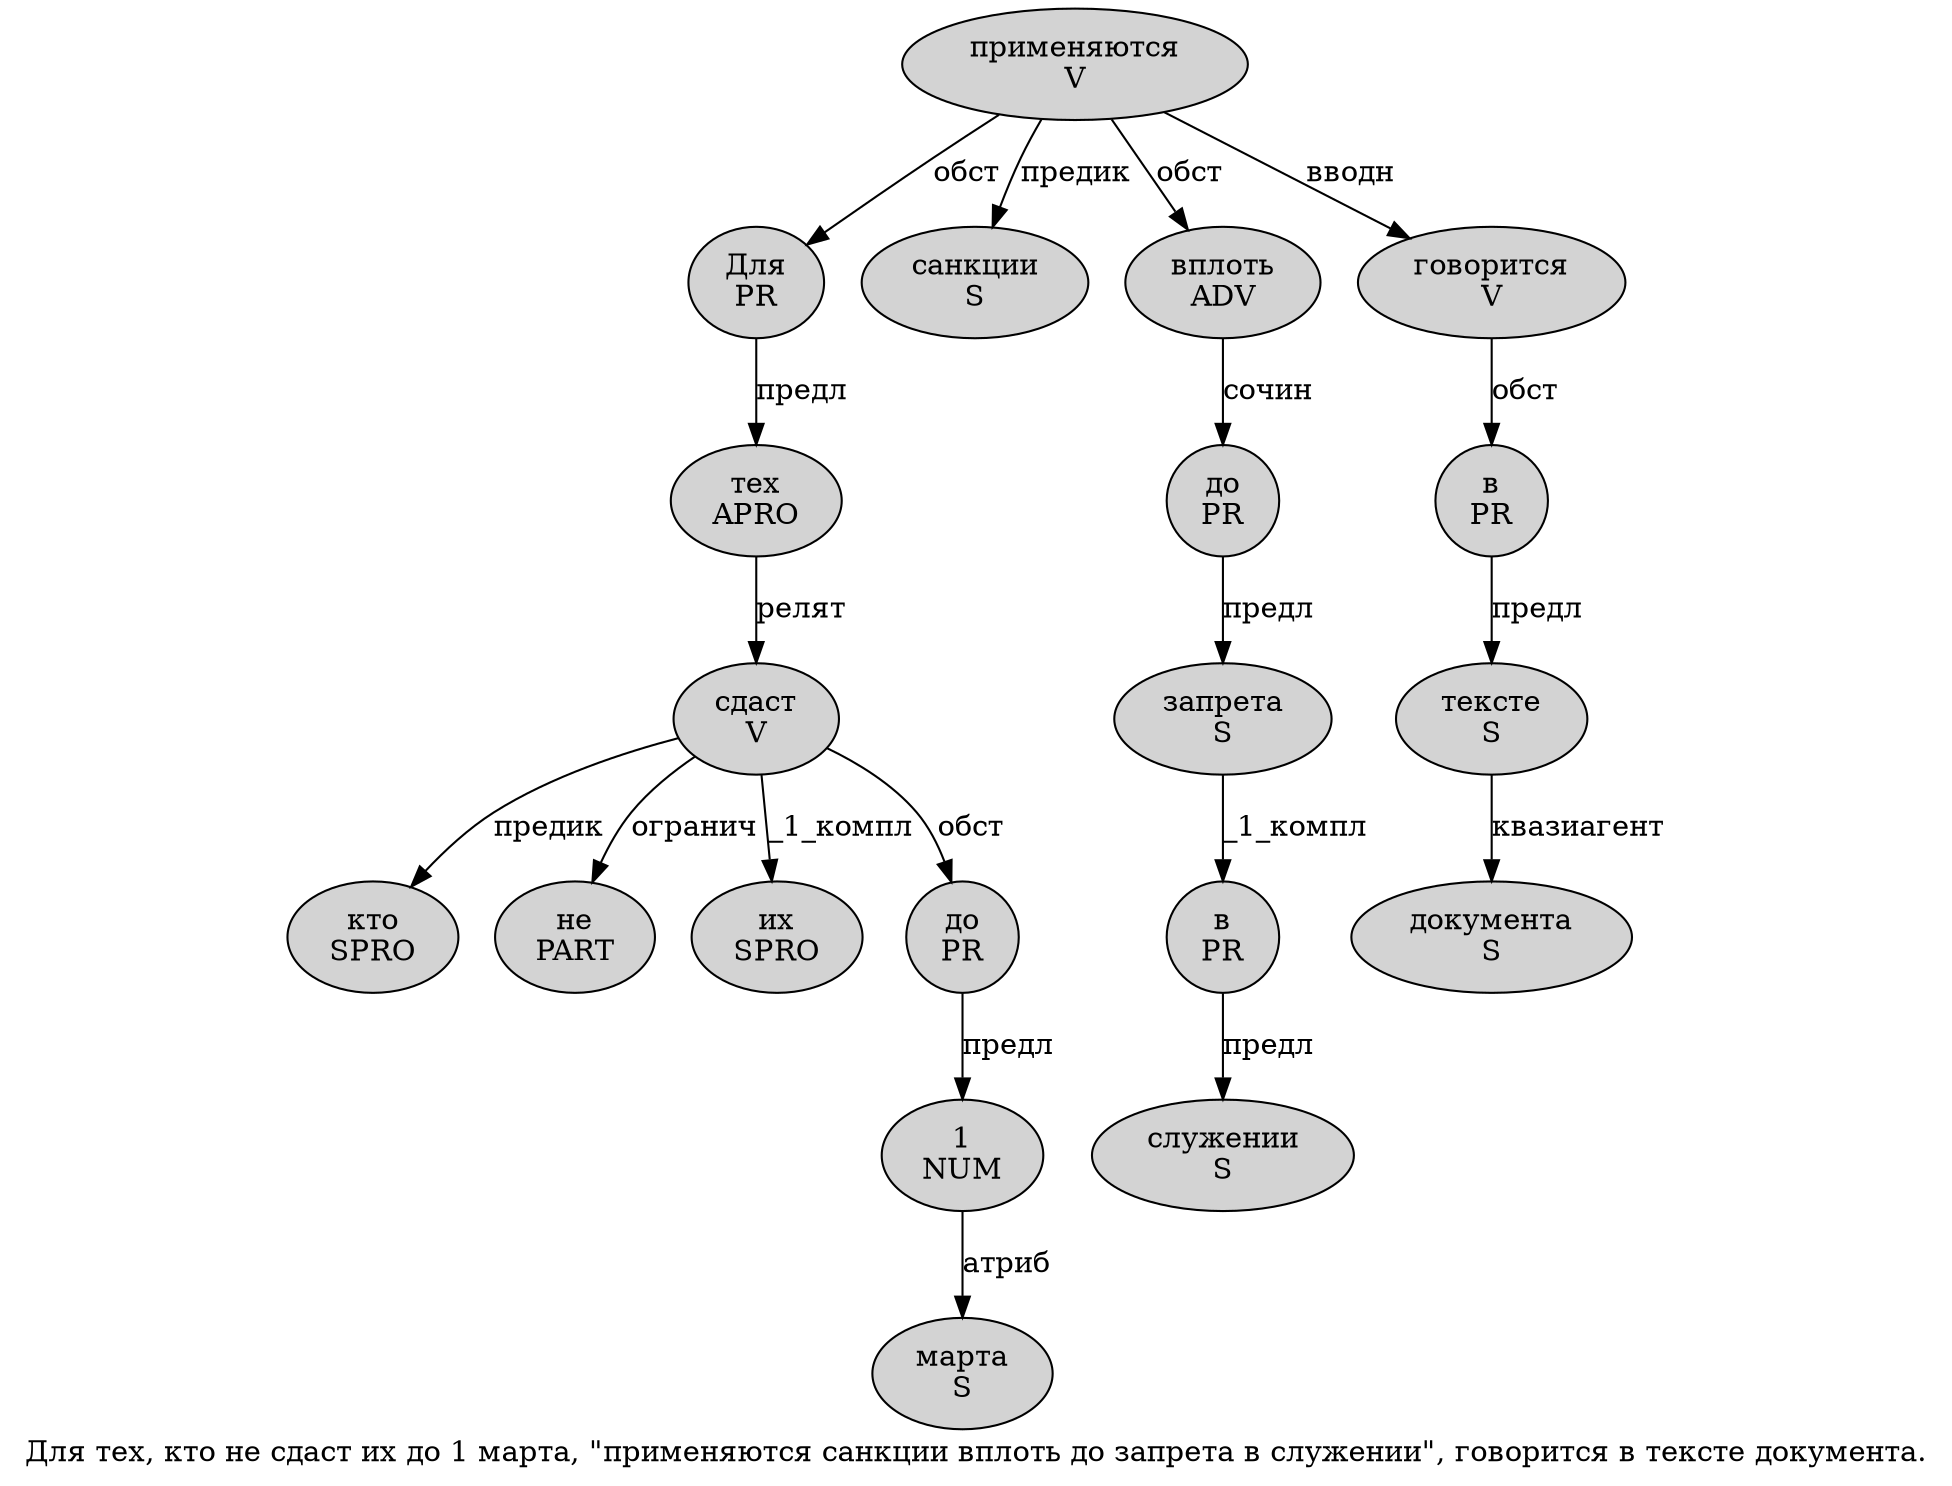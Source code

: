 digraph SENTENCE_1531 {
	graph [label="Для тех, кто не сдаст их до 1 марта, \"применяются санкции вплоть до запрета в служении\", говорится в тексте документа."]
	node [style=filled]
		0 [label="Для
PR" color="" fillcolor=lightgray penwidth=1 shape=ellipse]
		1 [label="тех
APRO" color="" fillcolor=lightgray penwidth=1 shape=ellipse]
		3 [label="кто
SPRO" color="" fillcolor=lightgray penwidth=1 shape=ellipse]
		4 [label="не
PART" color="" fillcolor=lightgray penwidth=1 shape=ellipse]
		5 [label="сдаст
V" color="" fillcolor=lightgray penwidth=1 shape=ellipse]
		6 [label="их
SPRO" color="" fillcolor=lightgray penwidth=1 shape=ellipse]
		7 [label="до
PR" color="" fillcolor=lightgray penwidth=1 shape=ellipse]
		8 [label="1
NUM" color="" fillcolor=lightgray penwidth=1 shape=ellipse]
		9 [label="марта
S" color="" fillcolor=lightgray penwidth=1 shape=ellipse]
		12 [label="применяются
V" color="" fillcolor=lightgray penwidth=1 shape=ellipse]
		13 [label="санкции
S" color="" fillcolor=lightgray penwidth=1 shape=ellipse]
		14 [label="вплоть
ADV" color="" fillcolor=lightgray penwidth=1 shape=ellipse]
		15 [label="до
PR" color="" fillcolor=lightgray penwidth=1 shape=ellipse]
		16 [label="запрета
S" color="" fillcolor=lightgray penwidth=1 shape=ellipse]
		17 [label="в
PR" color="" fillcolor=lightgray penwidth=1 shape=ellipse]
		18 [label="служении
S" color="" fillcolor=lightgray penwidth=1 shape=ellipse]
		21 [label="говорится
V" color="" fillcolor=lightgray penwidth=1 shape=ellipse]
		22 [label="в
PR" color="" fillcolor=lightgray penwidth=1 shape=ellipse]
		23 [label="тексте
S" color="" fillcolor=lightgray penwidth=1 shape=ellipse]
		24 [label="документа
S" color="" fillcolor=lightgray penwidth=1 shape=ellipse]
			23 -> 24 [label="квазиагент"]
			16 -> 17 [label="_1_компл"]
			8 -> 9 [label="атриб"]
			12 -> 0 [label="обст"]
			12 -> 13 [label="предик"]
			12 -> 14 [label="обст"]
			12 -> 21 [label="вводн"]
			14 -> 15 [label="сочин"]
			21 -> 22 [label="обст"]
			15 -> 16 [label="предл"]
			7 -> 8 [label="предл"]
			22 -> 23 [label="предл"]
			0 -> 1 [label="предл"]
			1 -> 5 [label="релят"]
			5 -> 3 [label="предик"]
			5 -> 4 [label="огранич"]
			5 -> 6 [label="_1_компл"]
			5 -> 7 [label="обст"]
			17 -> 18 [label="предл"]
}